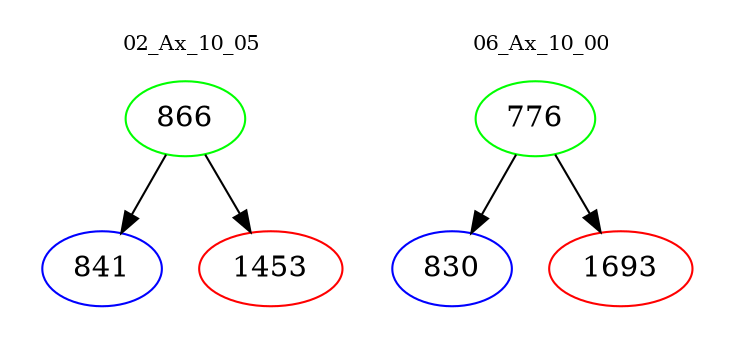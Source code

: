 digraph{
subgraph cluster_0 {
color = white
label = "02_Ax_10_05";
fontsize=10;
T0_866 [label="866", color="green"]
T0_866 -> T0_841 [color="black"]
T0_841 [label="841", color="blue"]
T0_866 -> T0_1453 [color="black"]
T0_1453 [label="1453", color="red"]
}
subgraph cluster_1 {
color = white
label = "06_Ax_10_00";
fontsize=10;
T1_776 [label="776", color="green"]
T1_776 -> T1_830 [color="black"]
T1_830 [label="830", color="blue"]
T1_776 -> T1_1693 [color="black"]
T1_1693 [label="1693", color="red"]
}
}
